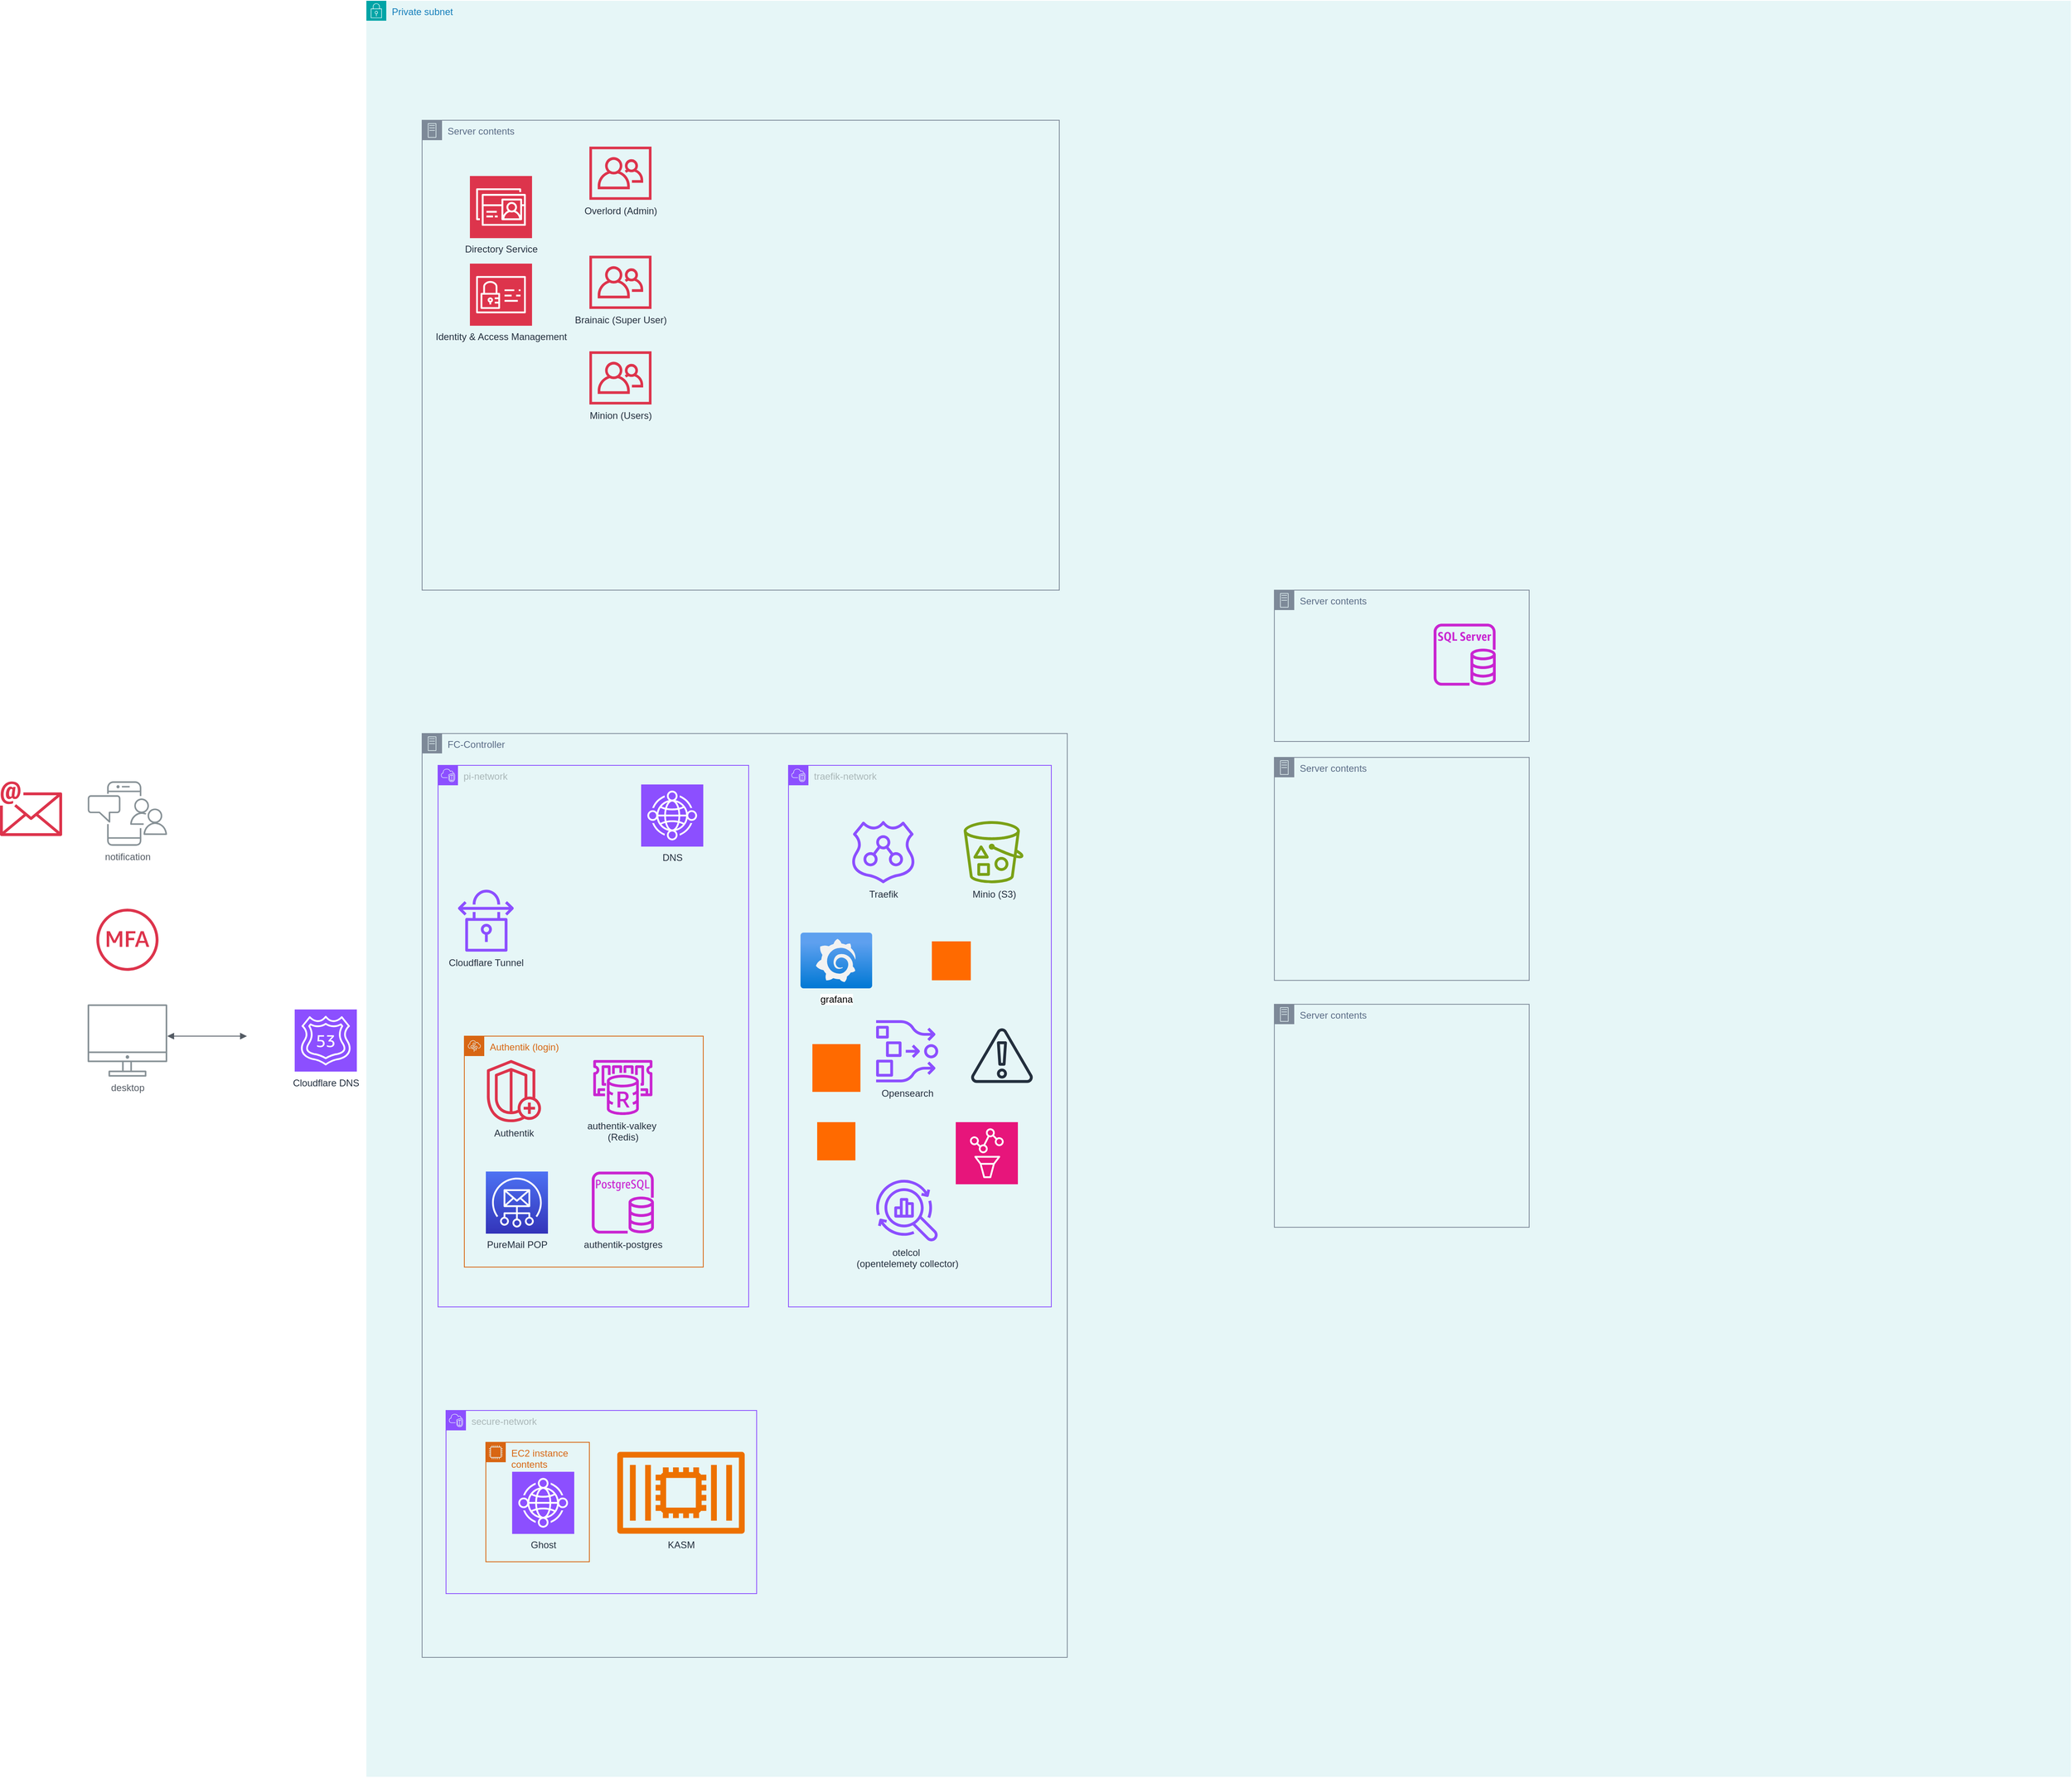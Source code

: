 <mxfile version="24.8.6">
  <diagram id="Ht1M8jgEwFfnCIfOTk4-" name="Page-1">
    <mxGraphModel dx="2897" dy="1749" grid="1" gridSize="10" guides="1" tooltips="1" connect="1" arrows="1" fold="1" page="1" pageScale="1" pageWidth="1169" pageHeight="827" math="0" shadow="0">
      <root>
        <mxCell id="0" />
        <mxCell id="1" parent="0" />
        <mxCell id="ER77a1dBS8kmCOPKDXSh-15" value="Private subnet" style="points=[[0,0],[0.25,0],[0.5,0],[0.75,0],[1,0],[1,0.25],[1,0.5],[1,0.75],[1,1],[0.75,1],[0.5,1],[0.25,1],[0,1],[0,0.75],[0,0.5],[0,0.25]];outlineConnect=0;gradientColor=none;html=1;whiteSpace=wrap;fontSize=12;fontStyle=0;container=1;pointerEvents=0;collapsible=0;recursiveResize=0;shape=mxgraph.aws4.group;grIcon=mxgraph.aws4.group_security_group;grStroke=0;strokeColor=#00A4A6;fillColor=#E6F6F7;verticalAlign=top;align=left;spacingLeft=30;fontColor=#147EBA;dashed=0;" parent="1" vertex="1">
          <mxGeometry x="40" y="-700" width="2140" height="2230" as="geometry" />
        </mxCell>
        <mxCell id="ER77a1dBS8kmCOPKDXSh-13" value="Server contents" style="points=[[0,0],[0.25,0],[0.5,0],[0.75,0],[1,0],[1,0.25],[1,0.5],[1,0.75],[1,1],[0.75,1],[0.5,1],[0.25,1],[0,1],[0,0.75],[0,0.5],[0,0.25]];outlineConnect=0;gradientColor=none;html=1;whiteSpace=wrap;fontSize=12;fontStyle=0;container=1;pointerEvents=0;collapsible=0;recursiveResize=0;shape=mxgraph.aws4.group;grIcon=mxgraph.aws4.group_on_premise;strokeColor=#7D8998;fillColor=none;verticalAlign=top;align=left;spacingLeft=30;fontColor=#5A6C86;dashed=0;" parent="ER77a1dBS8kmCOPKDXSh-15" vertex="1">
          <mxGeometry x="70" y="150" width="800" height="590" as="geometry" />
        </mxCell>
        <mxCell id="ER77a1dBS8kmCOPKDXSh-18" value="Overlord (Admin)" style="sketch=0;outlineConnect=0;fontColor=#232F3E;gradientColor=none;fillColor=#DD344C;strokeColor=none;dashed=0;verticalLabelPosition=bottom;verticalAlign=top;align=center;html=1;fontSize=12;fontStyle=0;aspect=fixed;pointerEvents=1;shape=mxgraph.aws4.organizations_organizational_unit;" parent="ER77a1dBS8kmCOPKDXSh-13" vertex="1">
          <mxGeometry x="210" y="33" width="78" height="67" as="geometry" />
        </mxCell>
        <mxCell id="ER77a1dBS8kmCOPKDXSh-20" value="Directory Service" style="sketch=0;points=[[0,0,0],[0.25,0,0],[0.5,0,0],[0.75,0,0],[1,0,0],[0,1,0],[0.25,1,0],[0.5,1,0],[0.75,1,0],[1,1,0],[0,0.25,0],[0,0.5,0],[0,0.75,0],[1,0.25,0],[1,0.5,0],[1,0.75,0]];outlineConnect=0;fontColor=#232F3E;fillColor=#DD344C;strokeColor=#ffffff;dashed=0;verticalLabelPosition=bottom;verticalAlign=top;align=center;html=1;fontSize=12;fontStyle=0;aspect=fixed;shape=mxgraph.aws4.resourceIcon;resIcon=mxgraph.aws4.directory_service;" parent="ER77a1dBS8kmCOPKDXSh-13" vertex="1">
          <mxGeometry x="60" y="70" width="78" height="78" as="geometry" />
        </mxCell>
        <mxCell id="ER77a1dBS8kmCOPKDXSh-21" value="Identity &amp;amp; Access Management" style="sketch=0;points=[[0,0,0],[0.25,0,0],[0.5,0,0],[0.75,0,0],[1,0,0],[0,1,0],[0.25,1,0],[0.5,1,0],[0.75,1,0],[1,1,0],[0,0.25,0],[0,0.5,0],[0,0.75,0],[1,0.25,0],[1,0.5,0],[1,0.75,0]];outlineConnect=0;fontColor=#232F3E;fillColor=#DD344C;strokeColor=#ffffff;dashed=0;verticalLabelPosition=bottom;verticalAlign=top;align=center;html=1;fontSize=12;fontStyle=0;aspect=fixed;shape=mxgraph.aws4.resourceIcon;resIcon=mxgraph.aws4.identity_and_access_management;" parent="ER77a1dBS8kmCOPKDXSh-13" vertex="1">
          <mxGeometry x="60" y="180" width="78" height="78" as="geometry" />
        </mxCell>
        <mxCell id="ER77a1dBS8kmCOPKDXSh-22" value="Brainaic (Super User)" style="sketch=0;outlineConnect=0;fontColor=#232F3E;gradientColor=none;fillColor=#DD344C;strokeColor=none;dashed=0;verticalLabelPosition=bottom;verticalAlign=top;align=center;html=1;fontSize=12;fontStyle=0;aspect=fixed;pointerEvents=1;shape=mxgraph.aws4.organizations_organizational_unit;" parent="ER77a1dBS8kmCOPKDXSh-13" vertex="1">
          <mxGeometry x="210" y="170" width="78" height="67" as="geometry" />
        </mxCell>
        <mxCell id="ER77a1dBS8kmCOPKDXSh-23" value="Minion (Users)" style="sketch=0;outlineConnect=0;fontColor=#232F3E;gradientColor=none;fillColor=#DD344C;strokeColor=none;dashed=0;verticalLabelPosition=bottom;verticalAlign=top;align=center;html=1;fontSize=12;fontStyle=0;aspect=fixed;pointerEvents=1;shape=mxgraph.aws4.organizations_organizational_unit;" parent="ER77a1dBS8kmCOPKDXSh-13" vertex="1">
          <mxGeometry x="210" y="290" width="78" height="67" as="geometry" />
        </mxCell>
        <mxCell id="ER77a1dBS8kmCOPKDXSh-2" value="Cloudflare DNS" style="sketch=0;points=[[0,0,0],[0.25,0,0],[0.5,0,0],[0.75,0,0],[1,0,0],[0,1,0],[0.25,1,0],[0.5,1,0],[0.75,1,0],[1,1,0],[0,0.25,0],[0,0.5,0],[0,0.75,0],[1,0.25,0],[1,0.5,0],[1,0.75,0]];outlineConnect=0;fontColor=#232F3E;fillColor=#8C4FFF;strokeColor=#ffffff;dashed=0;verticalLabelPosition=bottom;verticalAlign=top;align=center;html=1;fontSize=12;fontStyle=0;aspect=fixed;shape=mxgraph.aws4.resourceIcon;resIcon=mxgraph.aws4.route_53;" parent="1" vertex="1">
          <mxGeometry x="-50" y="566.5" width="78" height="78" as="geometry" />
        </mxCell>
        <mxCell id="ER77a1dBS8kmCOPKDXSh-3" value="Server contents" style="points=[[0,0],[0.25,0],[0.5,0],[0.75,0],[1,0],[1,0.25],[1,0.5],[1,0.75],[1,1],[0.75,1],[0.5,1],[0.25,1],[0,1],[0,0.75],[0,0.5],[0,0.25]];outlineConnect=0;gradientColor=none;html=1;whiteSpace=wrap;fontSize=12;fontStyle=0;container=1;pointerEvents=0;collapsible=0;recursiveResize=0;shape=mxgraph.aws4.group;grIcon=mxgraph.aws4.group_on_premise;strokeColor=#7D8998;fillColor=none;verticalAlign=top;align=left;spacingLeft=30;fontColor=#5A6C86;dashed=0;" parent="1" vertex="1">
          <mxGeometry x="1180" y="40" width="320" height="190" as="geometry" />
        </mxCell>
        <mxCell id="ER77a1dBS8kmCOPKDXSh-4" value="" style="sketch=0;outlineConnect=0;fontColor=#232F3E;gradientColor=none;fillColor=#C925D1;strokeColor=none;dashed=0;verticalLabelPosition=bottom;verticalAlign=top;align=center;html=1;fontSize=12;fontStyle=0;aspect=fixed;pointerEvents=1;shape=mxgraph.aws4.rds_sql_server_instance;" parent="ER77a1dBS8kmCOPKDXSh-3" vertex="1">
          <mxGeometry x="200" y="42" width="78" height="78" as="geometry" />
        </mxCell>
        <mxCell id="ER77a1dBS8kmCOPKDXSh-5" value="Server contents" style="points=[[0,0],[0.25,0],[0.5,0],[0.75,0],[1,0],[1,0.25],[1,0.5],[1,0.75],[1,1],[0.75,1],[0.5,1],[0.25,1],[0,1],[0,0.75],[0,0.5],[0,0.25]];outlineConnect=0;gradientColor=none;html=1;whiteSpace=wrap;fontSize=12;fontStyle=0;container=1;pointerEvents=0;collapsible=0;recursiveResize=0;shape=mxgraph.aws4.group;grIcon=mxgraph.aws4.group_on_premise;strokeColor=#7D8998;fillColor=none;verticalAlign=top;align=left;spacingLeft=30;fontColor=#5A6C86;dashed=0;" parent="1" vertex="1">
          <mxGeometry x="1180" y="250" width="320" height="280" as="geometry" />
        </mxCell>
        <mxCell id="ER77a1dBS8kmCOPKDXSh-7" value="FC-Controller" style="points=[[0,0],[0.25,0],[0.5,0],[0.75,0],[1,0],[1,0.25],[1,0.5],[1,0.75],[1,1],[0.75,1],[0.5,1],[0.25,1],[0,1],[0,0.75],[0,0.5],[0,0.25]];outlineConnect=0;gradientColor=none;html=1;whiteSpace=wrap;fontSize=12;fontStyle=0;container=1;pointerEvents=0;collapsible=0;recursiveResize=0;shape=mxgraph.aws4.group;grIcon=mxgraph.aws4.group_on_premise;strokeColor=#7D8998;fillColor=none;verticalAlign=top;align=left;spacingLeft=30;fontColor=#5A6C86;dashed=0;" parent="1" vertex="1">
          <mxGeometry x="110" y="220" width="810" height="1160" as="geometry" />
        </mxCell>
        <mxCell id="ER77a1dBS8kmCOPKDXSh-25" value="Cloudflare Tunnel" style="sketch=0;outlineConnect=0;fontColor=#232F3E;gradientColor=none;fillColor=#8C4FFF;strokeColor=none;dashed=0;verticalLabelPosition=bottom;verticalAlign=top;align=center;html=1;fontSize=12;fontStyle=0;aspect=fixed;pointerEvents=1;shape=mxgraph.aws4.vpn_connection;" parent="ER77a1dBS8kmCOPKDXSh-7" vertex="1">
          <mxGeometry x="45" y="196" width="70" height="78" as="geometry" />
        </mxCell>
        <mxCell id="ER77a1dBS8kmCOPKDXSh-31" value="pi-network" style="points=[[0,0],[0.25,0],[0.5,0],[0.75,0],[1,0],[1,0.25],[1,0.5],[1,0.75],[1,1],[0.75,1],[0.5,1],[0.25,1],[0,1],[0,0.75],[0,0.5],[0,0.25]];outlineConnect=0;gradientColor=none;html=1;whiteSpace=wrap;fontSize=12;fontStyle=0;container=1;pointerEvents=0;collapsible=0;recursiveResize=0;shape=mxgraph.aws4.group;grIcon=mxgraph.aws4.group_vpc2;strokeColor=#8C4FFF;fillColor=none;verticalAlign=top;align=left;spacingLeft=30;fontColor=#AAB7B8;dashed=0;" parent="ER77a1dBS8kmCOPKDXSh-7" vertex="1">
          <mxGeometry x="20" y="40" width="390" height="680" as="geometry" />
        </mxCell>
        <mxCell id="ER77a1dBS8kmCOPKDXSh-29" value="DNS" style="sketch=0;points=[[0,0,0],[0.25,0,0],[0.5,0,0],[0.75,0,0],[1,0,0],[0,1,0],[0.25,1,0],[0.5,1,0],[0.75,1,0],[1,1,0],[0,0.25,0],[0,0.5,0],[0,0.75,0],[1,0.25,0],[1,0.5,0],[1,0.75,0]];outlineConnect=0;fontColor=#232F3E;fillColor=#8C4FFF;strokeColor=#ffffff;dashed=0;verticalLabelPosition=bottom;verticalAlign=top;align=center;html=1;fontSize=12;fontStyle=0;aspect=fixed;shape=mxgraph.aws4.resourceIcon;resIcon=mxgraph.aws4.cloud_wan;" parent="ER77a1dBS8kmCOPKDXSh-31" vertex="1">
          <mxGeometry x="255" y="24" width="78" height="78" as="geometry" />
        </mxCell>
        <mxCell id="ER77a1dBS8kmCOPKDXSh-41" value="Authentik (login)" style="points=[[0,0],[0.25,0],[0.5,0],[0.75,0],[1,0],[1,0.25],[1,0.5],[1,0.75],[1,1],[0.75,1],[0.5,1],[0.25,1],[0,1],[0,0.75],[0,0.5],[0,0.25]];outlineConnect=0;gradientColor=none;html=1;whiteSpace=wrap;fontSize=12;fontStyle=0;container=1;pointerEvents=0;collapsible=0;recursiveResize=0;shape=mxgraph.aws4.group;grIcon=mxgraph.aws4.group_elastic_beanstalk;strokeColor=#D86613;fillColor=none;verticalAlign=top;align=left;spacingLeft=30;fontColor=#D86613;dashed=0;" parent="ER77a1dBS8kmCOPKDXSh-31" vertex="1">
          <mxGeometry x="33" y="340" width="300" height="290" as="geometry" />
        </mxCell>
        <mxCell id="ER77a1dBS8kmCOPKDXSh-19" value="Authentik" style="sketch=0;outlineConnect=0;fontColor=#232F3E;gradientColor=none;fillColor=#DD344C;strokeColor=none;dashed=0;verticalLabelPosition=bottom;verticalAlign=top;align=center;html=1;fontSize=12;fontStyle=0;aspect=fixed;pointerEvents=1;shape=mxgraph.aws4.shield_shield_advanced;" parent="ER77a1dBS8kmCOPKDXSh-41" vertex="1">
          <mxGeometry x="27" y="30" width="70" height="78" as="geometry" />
        </mxCell>
        <mxCell id="ER77a1dBS8kmCOPKDXSh-42" value="authentik-postgres" style="sketch=0;outlineConnect=0;fontColor=#232F3E;gradientColor=none;fillColor=#C925D1;strokeColor=none;dashed=0;verticalLabelPosition=bottom;verticalAlign=top;align=center;html=1;fontSize=12;fontStyle=0;aspect=fixed;pointerEvents=1;shape=mxgraph.aws4.rds_postgresql_instance;" parent="ER77a1dBS8kmCOPKDXSh-41" vertex="1">
          <mxGeometry x="160" y="170" width="78" height="78" as="geometry" />
        </mxCell>
        <mxCell id="ER77a1dBS8kmCOPKDXSh-44" value="&lt;div&gt;authentik-valkey&amp;nbsp;&lt;/div&gt;&lt;div&gt;(Redis)&lt;/div&gt;" style="sketch=0;outlineConnect=0;fontColor=#232F3E;gradientColor=none;fillColor=#C925D1;strokeColor=none;dashed=0;verticalLabelPosition=bottom;verticalAlign=top;align=center;html=1;fontSize=12;fontStyle=0;aspect=fixed;pointerEvents=1;shape=mxgraph.aws4.elasticache_for_redis;" parent="ER77a1dBS8kmCOPKDXSh-41" vertex="1">
          <mxGeometry x="160" y="30" width="78" height="69" as="geometry" />
        </mxCell>
        <mxCell id="ER77a1dBS8kmCOPKDXSh-16" value="PureMail POP" style="sketch=0;points=[[0,0,0],[0.25,0,0],[0.5,0,0],[0.75,0,0],[1,0,0],[0,1,0],[0.25,1,0],[0.5,1,0],[0.75,1,0],[1,1,0],[0,0.25,0],[0,0.5,0],[0,0.75,0],[1,0.25,0],[1,0.5,0],[1,0.75,0]];outlineConnect=0;fontColor=#232F3E;gradientColor=#4D72F3;gradientDirection=north;fillColor=#3334B9;strokeColor=#ffffff;dashed=0;verticalLabelPosition=bottom;verticalAlign=top;align=center;html=1;fontSize=12;fontStyle=0;aspect=fixed;shape=mxgraph.aws4.resourceIcon;resIcon=mxgraph.aws4.simple_email_service;" parent="ER77a1dBS8kmCOPKDXSh-41" vertex="1">
          <mxGeometry x="27" y="170" width="78" height="78" as="geometry" />
        </mxCell>
        <mxCell id="ER77a1dBS8kmCOPKDXSh-32" value="secure-network" style="points=[[0,0],[0.25,0],[0.5,0],[0.75,0],[1,0],[1,0.25],[1,0.5],[1,0.75],[1,1],[0.75,1],[0.5,1],[0.25,1],[0,1],[0,0.75],[0,0.5],[0,0.25]];outlineConnect=0;gradientColor=none;html=1;whiteSpace=wrap;fontSize=12;fontStyle=0;container=1;pointerEvents=0;collapsible=0;recursiveResize=0;shape=mxgraph.aws4.group;grIcon=mxgraph.aws4.group_vpc2;strokeColor=#8C4FFF;fillColor=none;verticalAlign=top;align=left;spacingLeft=30;fontColor=#AAB7B8;dashed=0;" parent="ER77a1dBS8kmCOPKDXSh-7" vertex="1">
          <mxGeometry x="30" y="850" width="390" height="230" as="geometry" />
        </mxCell>
        <mxCell id="ER77a1dBS8kmCOPKDXSh-36" value="Ghost" style="sketch=0;points=[[0,0,0],[0.25,0,0],[0.5,0,0],[0.75,0,0],[1,0,0],[0,1,0],[0.25,1,0],[0.5,1,0],[0.75,1,0],[1,1,0],[0,0.25,0],[0,0.5,0],[0,0.75,0],[1,0.25,0],[1,0.5,0],[1,0.75,0]];outlineConnect=0;fontColor=#232F3E;fillColor=#8C4FFF;strokeColor=#ffffff;dashed=0;verticalLabelPosition=bottom;verticalAlign=top;align=center;html=1;fontSize=12;fontStyle=0;aspect=fixed;shape=mxgraph.aws4.resourceIcon;resIcon=mxgraph.aws4.cloud_wan;" parent="ER77a1dBS8kmCOPKDXSh-32" vertex="1">
          <mxGeometry x="83" y="77" width="78" height="78" as="geometry" />
        </mxCell>
        <mxCell id="ER77a1dBS8kmCOPKDXSh-37" value="EC2 instance contents" style="points=[[0,0],[0.25,0],[0.5,0],[0.75,0],[1,0],[1,0.25],[1,0.5],[1,0.75],[1,1],[0.75,1],[0.5,1],[0.25,1],[0,1],[0,0.75],[0,0.5],[0,0.25]];outlineConnect=0;gradientColor=none;html=1;whiteSpace=wrap;fontSize=12;fontStyle=0;container=1;pointerEvents=0;collapsible=0;recursiveResize=0;shape=mxgraph.aws4.group;grIcon=mxgraph.aws4.group_ec2_instance_contents;strokeColor=#D86613;fillColor=none;verticalAlign=top;align=left;spacingLeft=30;fontColor=#D86613;dashed=0;" parent="ER77a1dBS8kmCOPKDXSh-32" vertex="1">
          <mxGeometry x="50" y="40" width="130" height="150" as="geometry" />
        </mxCell>
        <mxCell id="ER77a1dBS8kmCOPKDXSh-40" value="KASM" style="sketch=0;outlineConnect=0;fontColor=#232F3E;gradientColor=none;fillColor=#ED7100;strokeColor=none;dashed=0;verticalLabelPosition=bottom;verticalAlign=top;align=center;html=1;fontSize=12;fontStyle=0;aspect=fixed;pointerEvents=1;shape=mxgraph.aws4.container_2;" parent="ER77a1dBS8kmCOPKDXSh-32" vertex="1">
          <mxGeometry x="215" y="51.67" width="160" height="103.33" as="geometry" />
        </mxCell>
        <mxCell id="ER77a1dBS8kmCOPKDXSh-33" value="traefik-network" style="points=[[0,0],[0.25,0],[0.5,0],[0.75,0],[1,0],[1,0.25],[1,0.5],[1,0.75],[1,1],[0.75,1],[0.5,1],[0.25,1],[0,1],[0,0.75],[0,0.5],[0,0.25]];outlineConnect=0;gradientColor=none;html=1;whiteSpace=wrap;fontSize=12;fontStyle=0;container=1;pointerEvents=0;collapsible=0;recursiveResize=0;shape=mxgraph.aws4.group;grIcon=mxgraph.aws4.group_vpc2;strokeColor=#8C4FFF;fillColor=none;verticalAlign=top;align=left;spacingLeft=30;fontColor=#AAB7B8;dashed=0;" parent="ER77a1dBS8kmCOPKDXSh-7" vertex="1">
          <mxGeometry x="460" y="40" width="330" height="680" as="geometry" />
        </mxCell>
        <mxCell id="ER77a1dBS8kmCOPKDXSh-35" value="Minio (S3)" style="sketch=0;outlineConnect=0;fontColor=#232F3E;gradientColor=none;fillColor=#7AA116;strokeColor=none;dashed=0;verticalLabelPosition=bottom;verticalAlign=top;align=center;html=1;fontSize=12;fontStyle=0;aspect=fixed;pointerEvents=1;shape=mxgraph.aws4.bucket_with_objects;" parent="ER77a1dBS8kmCOPKDXSh-33" vertex="1">
          <mxGeometry x="220" y="70" width="75" height="78" as="geometry" />
        </mxCell>
        <mxCell id="ER77a1dBS8kmCOPKDXSh-1" value="Traefik" style="sketch=0;outlineConnect=0;fontColor=#232F3E;gradientColor=none;fillColor=#8C4FFF;strokeColor=none;dashed=0;verticalLabelPosition=bottom;verticalAlign=top;align=center;html=1;fontSize=12;fontStyle=0;aspect=fixed;pointerEvents=1;shape=mxgraph.aws4.route_53_resolver;" parent="ER77a1dBS8kmCOPKDXSh-33" vertex="1">
          <mxGeometry x="80" y="70" width="78" height="78" as="geometry" />
        </mxCell>
        <mxCell id="rv4ury0c9pzXjEjTx4jQ-1" value="Opensearch" style="sketch=0;outlineConnect=0;fontColor=#232F3E;gradientColor=none;fillColor=#8C4FFF;strokeColor=none;dashed=0;verticalLabelPosition=bottom;verticalAlign=top;align=center;html=1;fontSize=12;fontStyle=0;aspect=fixed;pointerEvents=1;shape=mxgraph.aws4.opensearch_ingestion;" vertex="1" parent="ER77a1dBS8kmCOPKDXSh-33">
          <mxGeometry x="110" y="320" width="78" height="78" as="geometry" />
        </mxCell>
        <mxCell id="rv4ury0c9pzXjEjTx4jQ-2" value="&lt;div&gt;otelcol&amp;nbsp;&lt;/div&gt;&lt;div&gt;(opentelemety collector)&lt;/div&gt;" style="sketch=0;outlineConnect=0;fontColor=#232F3E;gradientColor=none;fillColor=#8C4FFF;strokeColor=none;dashed=0;verticalLabelPosition=bottom;verticalAlign=top;align=center;html=1;fontSize=12;fontStyle=0;aspect=fixed;pointerEvents=1;shape=mxgraph.aws4.opensearch_observability;" vertex="1" parent="ER77a1dBS8kmCOPKDXSh-33">
          <mxGeometry x="110" y="520" width="78" height="78" as="geometry" />
        </mxCell>
        <mxCell id="rv4ury0c9pzXjEjTx4jQ-3" value="grafana" style="image;aspect=fixed;html=1;points=[];align=center;fontSize=12;image=img/lib/azure2/other/Grafana.svg;" vertex="1" parent="ER77a1dBS8kmCOPKDXSh-33">
          <mxGeometry x="15" y="210" width="90.15" height="70" as="geometry" />
        </mxCell>
        <mxCell id="rv4ury0c9pzXjEjTx4jQ-5" value="" style="points=[];aspect=fixed;html=1;align=center;shadow=0;dashed=0;fillColor=#FF6A00;strokeColor=none;shape=mxgraph.alibaba_cloud.prometheus;" vertex="1" parent="ER77a1dBS8kmCOPKDXSh-33">
          <mxGeometry x="180" y="221" width="48.9" height="48.9" as="geometry" />
        </mxCell>
        <mxCell id="rv4ury0c9pzXjEjTx4jQ-6" value="" style="sketch=0;outlineConnect=0;fontColor=#232F3E;gradientColor=none;fillColor=#232F3D;strokeColor=none;dashed=0;verticalLabelPosition=bottom;verticalAlign=top;align=center;html=1;fontSize=12;fontStyle=0;aspect=fixed;pointerEvents=1;shape=mxgraph.aws4.alert;" vertex="1" parent="ER77a1dBS8kmCOPKDXSh-33">
          <mxGeometry x="229" y="330" width="78" height="69" as="geometry" />
        </mxCell>
        <mxCell id="rv4ury0c9pzXjEjTx4jQ-7" value="" style="points=[];aspect=fixed;html=1;align=center;shadow=0;dashed=0;fillColor=#FF6A00;strokeColor=none;shape=mxgraph.alibaba_cloud.sls_simple_log_service;" vertex="1" parent="ER77a1dBS8kmCOPKDXSh-33">
          <mxGeometry x="36" y="448" width="48" height="48" as="geometry" />
        </mxCell>
        <mxCell id="rv4ury0c9pzXjEjTx4jQ-8" value="" style="sketch=0;points=[[0,0,0],[0.25,0,0],[0.5,0,0],[0.75,0,0],[1,0,0],[0,1,0],[0.25,1,0],[0.5,1,0],[0.75,1,0],[1,1,0],[0,0.25,0],[0,0.5,0],[0,0.75,0],[1,0.25,0],[1,0.5,0],[1,0.75,0]];points=[[0,0,0],[0.25,0,0],[0.5,0,0],[0.75,0,0],[1,0,0],[0,1,0],[0.25,1,0],[0.5,1,0],[0.75,1,0],[1,1,0],[0,0.25,0],[0,0.5,0],[0,0.75,0],[1,0.25,0],[1,0.5,0],[1,0.75,0]];outlineConnect=0;fontColor=#232F3E;fillColor=#E7157B;strokeColor=#ffffff;dashed=0;verticalLabelPosition=bottom;verticalAlign=top;align=center;html=1;fontSize=12;fontStyle=0;aspect=fixed;shape=mxgraph.aws4.resourceIcon;resIcon=mxgraph.aws4.managed_service_for_prometheus;" vertex="1" parent="ER77a1dBS8kmCOPKDXSh-33">
          <mxGeometry x="210" y="448" width="78" height="78" as="geometry" />
        </mxCell>
        <mxCell id="rv4ury0c9pzXjEjTx4jQ-9" value="" style="points=[];aspect=fixed;html=1;align=center;shadow=0;dashed=0;fillColor=#FF6A00;strokeColor=none;shape=mxgraph.alibaba_cloud.opensearch;" vertex="1" parent="ER77a1dBS8kmCOPKDXSh-33">
          <mxGeometry x="30" y="350" width="60.3" height="60" as="geometry" />
        </mxCell>
        <mxCell id="ER77a1dBS8kmCOPKDXSh-8" value="Server contents" style="points=[[0,0],[0.25,0],[0.5,0],[0.75,0],[1,0],[1,0.25],[1,0.5],[1,0.75],[1,1],[0.75,1],[0.5,1],[0.25,1],[0,1],[0,0.75],[0,0.5],[0,0.25]];outlineConnect=0;gradientColor=none;html=1;whiteSpace=wrap;fontSize=12;fontStyle=0;container=1;pointerEvents=0;collapsible=0;recursiveResize=0;shape=mxgraph.aws4.group;grIcon=mxgraph.aws4.group_on_premise;strokeColor=#7D8998;fillColor=none;verticalAlign=top;align=left;spacingLeft=30;fontColor=#5A6C86;dashed=0;" parent="1" vertex="1">
          <mxGeometry x="1180" y="560" width="320" height="280" as="geometry" />
        </mxCell>
        <mxCell id="ER77a1dBS8kmCOPKDXSh-11" value="desktop" style="sketch=0;outlineConnect=0;gradientColor=none;fontColor=#545B64;strokeColor=none;fillColor=#879196;dashed=0;verticalLabelPosition=bottom;verticalAlign=top;align=center;html=1;fontSize=12;fontStyle=0;aspect=fixed;shape=mxgraph.aws4.illustration_desktop;pointerEvents=1" parent="1" vertex="1">
          <mxGeometry x="-310" y="560" width="100" height="91" as="geometry" />
        </mxCell>
        <mxCell id="ER77a1dBS8kmCOPKDXSh-12" value="notification" style="sketch=0;outlineConnect=0;gradientColor=none;fontColor=#545B64;strokeColor=none;fillColor=#879196;dashed=0;verticalLabelPosition=bottom;verticalAlign=top;align=center;html=1;fontSize=12;fontStyle=0;aspect=fixed;shape=mxgraph.aws4.illustration_notification;pointerEvents=1" parent="1" vertex="1">
          <mxGeometry x="-310" y="280" width="100" height="81" as="geometry" />
        </mxCell>
        <mxCell id="ER77a1dBS8kmCOPKDXSh-17" value="" style="sketch=0;outlineConnect=0;fontColor=#232F3E;gradientColor=none;fillColor=#DD344C;strokeColor=none;dashed=0;verticalLabelPosition=bottom;verticalAlign=top;align=center;html=1;fontSize=12;fontStyle=0;aspect=fixed;pointerEvents=1;shape=mxgraph.aws4.mfa_token;" parent="1" vertex="1">
          <mxGeometry x="-299" y="440" width="78" height="78" as="geometry" />
        </mxCell>
        <mxCell id="ER77a1dBS8kmCOPKDXSh-27" value="" style="sketch=0;outlineConnect=0;fontColor=#232F3E;gradientColor=none;fillColor=#DD344C;strokeColor=none;dashed=0;verticalLabelPosition=bottom;verticalAlign=top;align=center;html=1;fontSize=12;fontStyle=0;aspect=fixed;shape=mxgraph.aws4.email;" parent="1" vertex="1">
          <mxGeometry x="-420" y="280" width="78" height="69" as="geometry" />
        </mxCell>
        <mxCell id="ER77a1dBS8kmCOPKDXSh-28" value="" style="edgeStyle=orthogonalEdgeStyle;html=1;endArrow=block;elbow=vertical;startArrow=block;startFill=1;endFill=1;strokeColor=#545B64;rounded=0;" parent="1" edge="1">
          <mxGeometry width="100" relative="1" as="geometry">
            <mxPoint x="-210" y="600" as="sourcePoint" />
            <mxPoint x="-110" y="600" as="targetPoint" />
          </mxGeometry>
        </mxCell>
      </root>
    </mxGraphModel>
  </diagram>
</mxfile>

